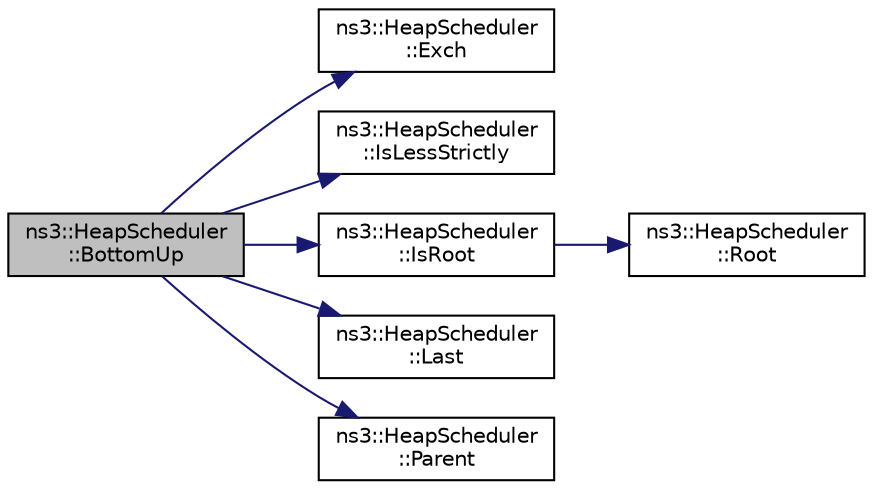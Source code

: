 digraph "ns3::HeapScheduler::BottomUp"
{
 // LATEX_PDF_SIZE
  edge [fontname="Helvetica",fontsize="10",labelfontname="Helvetica",labelfontsize="10"];
  node [fontname="Helvetica",fontsize="10",shape=record];
  rankdir="LR";
  Node1 [label="ns3::HeapScheduler\l::BottomUp",height=0.2,width=0.4,color="black", fillcolor="grey75", style="filled", fontcolor="black",tooltip="Percolate a newly inserted Last item to its proper position."];
  Node1 -> Node2 [color="midnightblue",fontsize="10",style="solid",fontname="Helvetica"];
  Node2 [label="ns3::HeapScheduler\l::Exch",height=0.2,width=0.4,color="black", fillcolor="white", style="filled",URL="$classns3_1_1_heap_scheduler.html#a54e348cb775c81ad6162ad9235312011",tooltip="Swap two items."];
  Node1 -> Node3 [color="midnightblue",fontsize="10",style="solid",fontname="Helvetica"];
  Node3 [label="ns3::HeapScheduler\l::IsLessStrictly",height=0.2,width=0.4,color="black", fillcolor="white", style="filled",URL="$classns3_1_1_heap_scheduler.html#a0ecf702d2a326b3e13debc0e9022773a",tooltip="Compare (less than) two items."];
  Node1 -> Node4 [color="midnightblue",fontsize="10",style="solid",fontname="Helvetica"];
  Node4 [label="ns3::HeapScheduler\l::IsRoot",height=0.2,width=0.4,color="black", fillcolor="white", style="filled",URL="$classns3_1_1_heap_scheduler.html#a361ccabae4640f65ae389b0abc648501",tooltip="Test if an index is the root."];
  Node4 -> Node5 [color="midnightblue",fontsize="10",style="solid",fontname="Helvetica"];
  Node5 [label="ns3::HeapScheduler\l::Root",height=0.2,width=0.4,color="black", fillcolor="white", style="filled",URL="$classns3_1_1_heap_scheduler.html#a8ac8dbac81a12a914088fb9e35ddfd3c",tooltip="Get the root index of the heap."];
  Node1 -> Node6 [color="midnightblue",fontsize="10",style="solid",fontname="Helvetica"];
  Node6 [label="ns3::HeapScheduler\l::Last",height=0.2,width=0.4,color="black", fillcolor="white", style="filled",URL="$classns3_1_1_heap_scheduler.html#afbb9f3198859831da73cd367ef20ec46",tooltip="Return the index of the last element."];
  Node1 -> Node7 [color="midnightblue",fontsize="10",style="solid",fontname="Helvetica"];
  Node7 [label="ns3::HeapScheduler\l::Parent",height=0.2,width=0.4,color="black", fillcolor="white", style="filled",URL="$classns3_1_1_heap_scheduler.html#a7d1c8c17acb3685a4a7c274efc17cb0b",tooltip="Get the parent index of a given entry."];
}
